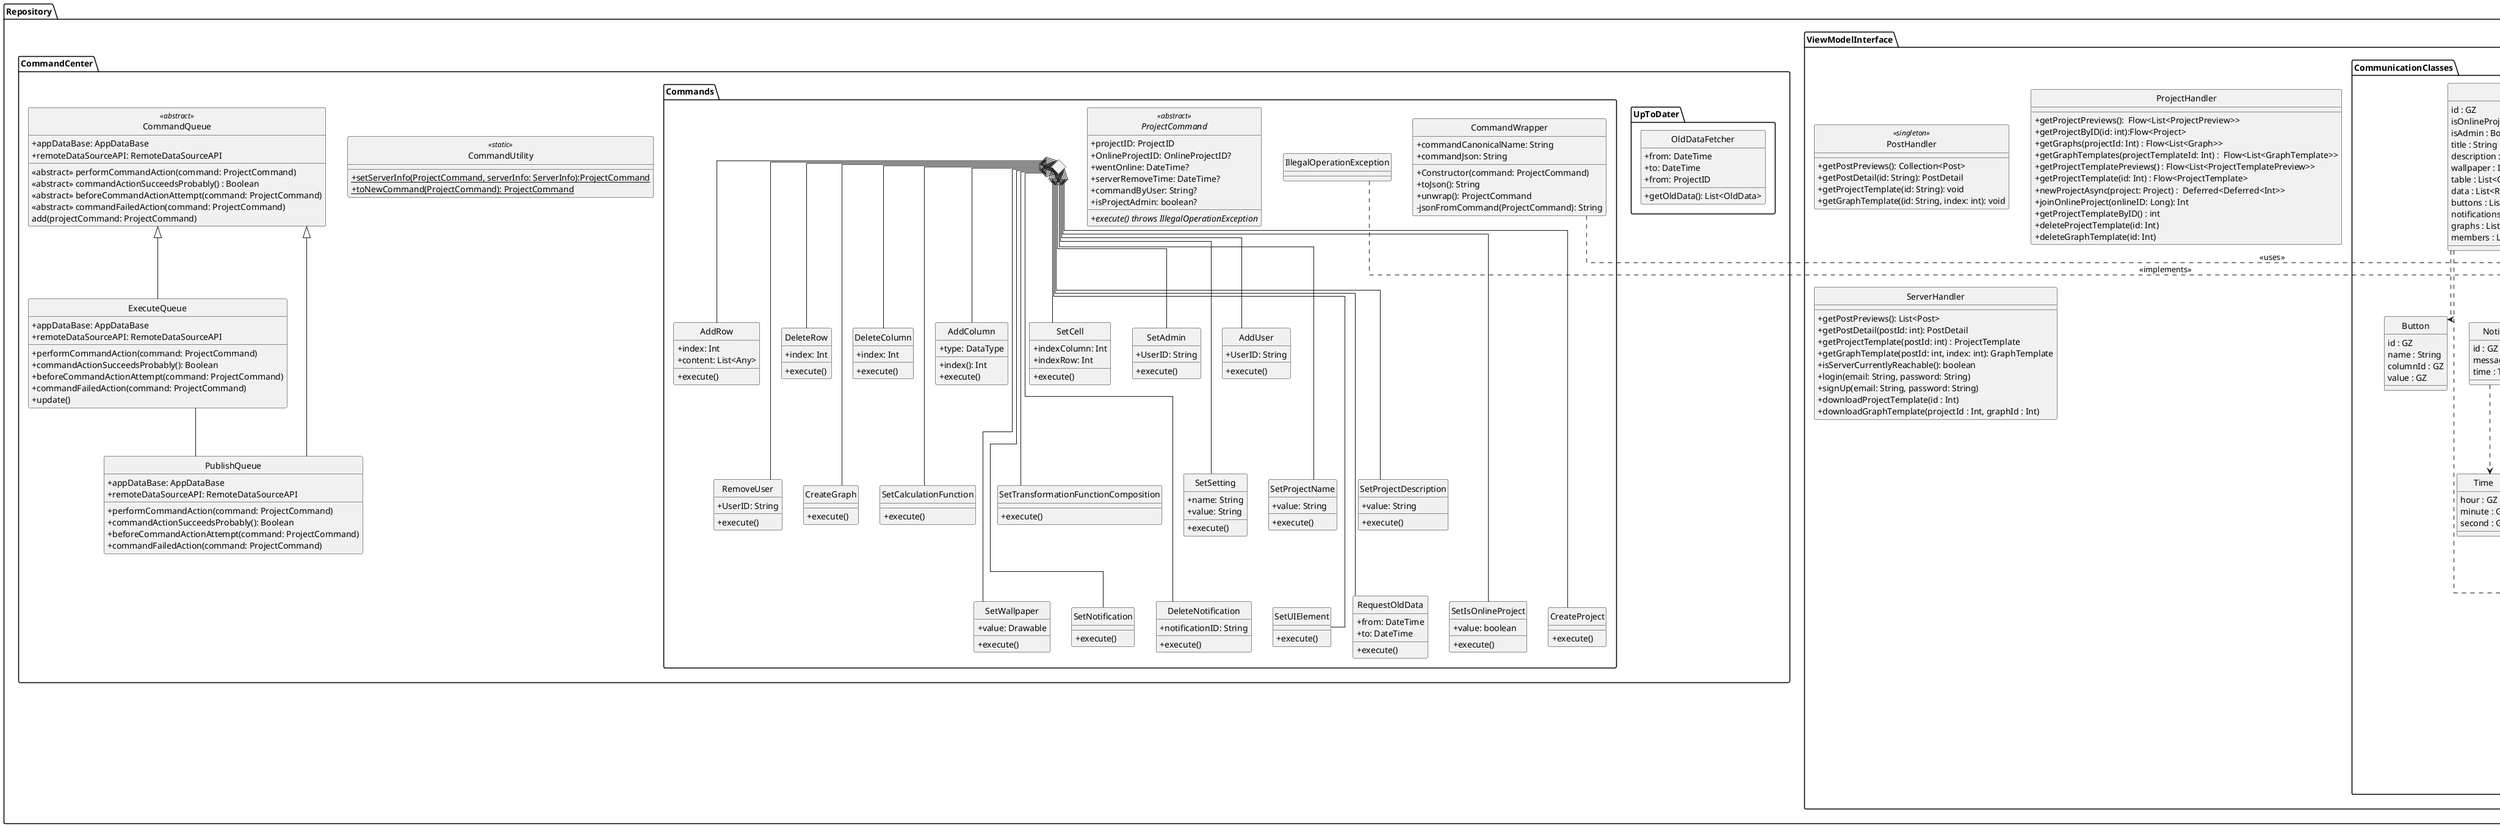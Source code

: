 @startuml

skinparam monochrome true
skinparam shadowing false


skinparam lineType ortho
skinparam groupInheritance 22

skinparam genericDisplay old
skinparam classAttributeIconSize 0
skinparam Linetype ortho

hide circle

package Gson {}
package Kotlin{
class Throwable {
}
}

package Repository {
'=================================================================================================='
'Overleaf
package ViewModelInterface {
    'Overleaf deprecated
    class "PostHandler" as repoPostHandler <<singleton>> {
        +getPostPreviews(): Collection<Post>
        +getPostDetail(id: String): PostDetail
        'teplate downloaden via postid
        +getProjectTemplate(id: String): void
        'teplate downloaden via postid + index des graph temlates im Post
        +getGraphTemplate((id: String, index: int): void
    }

    'Overleaf
    class "ProjectHandler" as repoProjectHandler {
        +getProjectPreviews():  Flow<List<ProjectPreview>>
        +getProjectByID(id: int):Flow<Project>
        + getGraphs(projectId: Int) : Flow<List<Graph>>
        + getGraphTemplates(projectTemplateId: Int) :  Flow<List<GraphTemplate>>
        +  getProjectTemplatePreviews() : Flow<List<ProjectTemplatePreview>>
        + getProjectTemplate(id: Int) : Flow<ProjectTemplate>
        + newProjectAsync(project: Project) :  Deferred<Deferred<Int>>
        + joinOnlineProject(onlineID: Long): Int
        + getProjectTemplateByID() : int
        + deleteProjectTemplate(id: Int)
        + deleteGraphTemplate(id: Int)

    }
    class "ServerHandler" as repoServerHandler {
    + getPostPreviews(): List<Post>
    +getPostDetail(postId: int): PostDetail
    +getProjectTemplate(postId: int) : ProjectTemplate
    +getGraphTemplate(postId: int, index: int): GraphTemplate
    +isServerCurrentlyReachable(): boolean
    + login(email: String, password: String)
    +signUp(email: String, password: String)
    + downloadProjectTemplate(id : Int)
    +downloadGraphTemplate(projectId : Int, graphId : Int)
    }
    package CommunicationClasses {
    class "Column" as repoColumn {
            id : GZ
            name : String
            unit : String
            datatype : DataType

        }

        class "Button" as repoButton{
            id : GZ
            name : String
            columnId : GZ
            value : GZ
        }

        class "Notification" as repoNotification {
            id : GZ
            message : String
            time : Time
        }

        class "Time" as repoTime {
            hour : GZ
            minute : GZ
            second : GZ
        }

        class "Member" as repoMember {
            id : GZ
            name : String
        }

        class "ProjectPreview" as repoProjectPreview {
            id : GZ
            name : String
            image : Image
        }

        class "Graph" as repoGraph {
            id : GZ
            image : Image
        }

        class "LineChart" as LineChart {
            dotSize : DotSize
            dotColor : Color
            lineType : LineType
            mappingVertical : List<Column>
            mappingHorizontal : Column
        }

        enum "DotSize" as repoDotSize <<Enum>> {
            SMALL
            MEDIUM
            BIG
        }

        enum "LineType" as repoLineType <<Enum>> {
            DOTTED
            NONE
            CONTINUOUS
        }

        class "PieChart" as repoPieChart {
            color : List<Color>
            mapping : List<Column>
            showPercentages : Boolean
        }


        enum "DataType" as repoDataType <<Enum>> {
            WHOLE_NUMBER
            FLOATING_POINT_NUMBER
            TIME
            STRING
        }

        class "Project" as repoProject {
            id : GZ
            isOnlineProject : Boolean
            isAdmin : Boolean
            title : String
            description : String
            wallpaper : Image
            table : List<Column>
            data : List<Row>
            buttons : List<Button>
            notifications : List<Notification>
            graphs : List<Graph>
            members : List<Member>
        }

        class "Row" as repoRow {
            id : GZ
            elements : List<String>

            getId() : GZ
            getElements() : List<String>
            setId(id : GZ)
            setElements(elements : List<String>)
        }

        repoGraph <|-- repoLineChart
        repoGraph <|-- repoPieChart

        repoProject ..> repoColumn
        repoProject ..> repoRow
        repoProject ..> repoGraph
        repoProject ..> repoButton
        repoProject ..> repoMember
        repoProject ..> repoNotification

        repoLineChart ..> repoLineType
        repoLineChart ..> repoDotSize
        repoLineChart ..> repoColumn

        repoPieChart ..> repoColumn

        repoNotification ..> repoTime

        repoColumn ..> repoDataType
    }

}

'=================================================================================================='
  'Overleaf deprecated
  package CommandCenter {
    'Overleaf deprecated

    'Overleaf deprecated
     class "CommandUtility" as CommandUtility <<static>> {
        +{static} setServerInfo(ProjectCommand, serverInfo: ServerInfo):ProjectCommand
        +{static} toNewCommand(ProjectCommand): ProjectCommand
     }

     class CommandQueue <<abstract>> {
     + appDataBase: AppDataBase
     + remoteDataSourceAPI: RemoteDataSourceAPI

     <<abstract>> performCommandAction(command: ProjectCommand)
     <<abstract>> commandActionSucceedsProbably() : Boolean
     <<abstract>> beforeCommandActionAttempt(command: ProjectCommand)
     <<abstract>> commandFailedAction(command: ProjectCommand)
     add(projectCommand: ProjectCommand)
     }

     class ExecuteQueue extends CommandQueue{
     +appDataBase: AppDataBase
     +remoteDataSourceAPI: RemoteDataSourceAPI
     + performCommandAction(command: ProjectCommand)
     + commandActionSucceedsProbably(): Boolean
     + beforeCommandActionAttempt(command: ProjectCommand)
     + commandFailedAction(command: ProjectCommand)
     + update()
     }

     class PublishQueue extends CommandQueue{
    + appDataBase: AppDataBase
    + remoteDataSourceAPI: RemoteDataSourceAPI

    + performCommandAction(command: ProjectCommand)
    + commandActionSucceedsProbably(): Boolean
    + beforeCommandActionAttempt(command: ProjectCommand)
    + commandFailedAction(command: ProjectCommand)
     }

   '-----------------------------------------------------------------------------------------------'
     'Overleaf deprecated
     package UpToDater {
           'Wenn ich einmal länger als 72h am Stück offline war merke ich mir diese Intervalle
           'dann Frage ich jemanden auf dem Server an, der in diesen 72h keine Blindspots hat
           'Overleaf
           class "OldDataFetcher" as repoOldDataFetcher {
           +from: DateTime
           +to: DateTime
           +from: ProjectID
           'null == daten nicht vorhanden
           +getOldData(): List<OldData>
           }
     }
   '-----------------------------------------------------------------------------------------------'
   package Commands {

   abstract class "ProjectCommand" as repoProjectCommand <<abstract>>{
       +projectID: ProjectID
       +OnlineProjectID: OnlineProjectID?
       {field}+wentOnline: DateTime?
       {field}+serverRemoveTime: DateTime?
       +commandByUser: String?
       +isProjectAdmin: boolean?

       {abstract}+execute() throws IllegalOperationException
   }

   <>PLACEHOLDER

   class AddRow {
      +index: Int
      +content: List<Any>

      +execute()
   }
   class DeleteRow {
      +index: Int
      +execute()
   }
   class DeleteColumn {
      +index: Int
      +execute()
   }
   class AddColumn {
      +index(): Int
      +type: DataType
      +execute()
   }
   class SetCell {
      +indexColumn: Int
      +indexRow: Int
      +execute()
   }
   class SetAdmin {
      +UserID: String
      +execute()
   }
   class AddUser {
      +UserID: String
      +execute()
   }

   class RemoveUser {
      +UserID: String
      +execute()
   }
   class CreateGraph {
      'TODO Felder'
      +execute()
   }
   class SetCalculationFunction {
      'TODO Felder'
      +execute()
   }
   class SetTransformationFunctionComposition {
      'TODO Felder'
      +execute()
   }
   class SetSetting {
      +name: String
      +value: String
      +execute()
   }
   class SetProjectName {
      +value: String
      +execute()
   }
   class SetProjectDescription {
      +value: String
      +execute()
   }
   class SetWallpaper {
      +value: Drawable
      +execute()
   }
   class SetNotification {
      'TODO: Felder'
      +execute()
   }
   class DeleteNotification {
      +notificationID: String
      +execute()
   }
   class SetUIElement {
      'TODO: Felder'
      +execute()
   }
   class RequestOldData {
      +from: DateTime
      +to: DateTime
      +execute()
   }
   class SetIsOnlineProject {
      +value: boolean
      +execute()
   }
   class CreateProject {
      +execute()
   }
   class CommandWrapper {
   +commandCanonicalName: String
   +commandJson: String

   +Constructor(command: ProjectCommand)
   +toJson(): String
   +unwrap(): ProjectCommand
   -jsonFromCommand(ProjectCommand): String
   }

   'Overleaf
   class IllegalOperationException {
       }

   }
  }

  CommandWrapper .> Gson: <<uses>>
  IllegalOperationException .> Throwable: <<implements>>


  together {

    PLACEHOLDER ^-- AddColumn
    PLACEHOLDER ^-- AddRow
    PLACEHOLDER ^-- DeleteRow
    PLACEHOLDER ^-- DeleteColumn
    PLACEHOLDER ^-- SetCell
    PLACEHOLDER ^-- SetAdmin
    PLACEHOLDER ^-- AddUser
    PLACEHOLDER ^--- RemoveUser
    PLACEHOLDER ^--- CreateGraph
    PLACEHOLDER ^--- SetCalculationFunction
    PLACEHOLDER ^--- SetTransformationFunctionComposition
    PLACEHOLDER ^--- SetSetting
    PLACEHOLDER ^--- SetProjectName
    PLACEHOLDER ^--- SetProjectDescription
    PLACEHOLDER ^---- SetWallpaper
    PLACEHOLDER ^---- SetNotification
    PLACEHOLDER ^---- DeleteNotification
    PLACEHOLDER ^---- SetUIElement
    PLACEHOLDER ^---- RequestOldData
    PLACEHOLDER ^---- CreateProject
    PLACEHOLDER ^---- SetIsOnlineProject

ExecuteQueue -- PublishQueue
  }

}

@enduml
